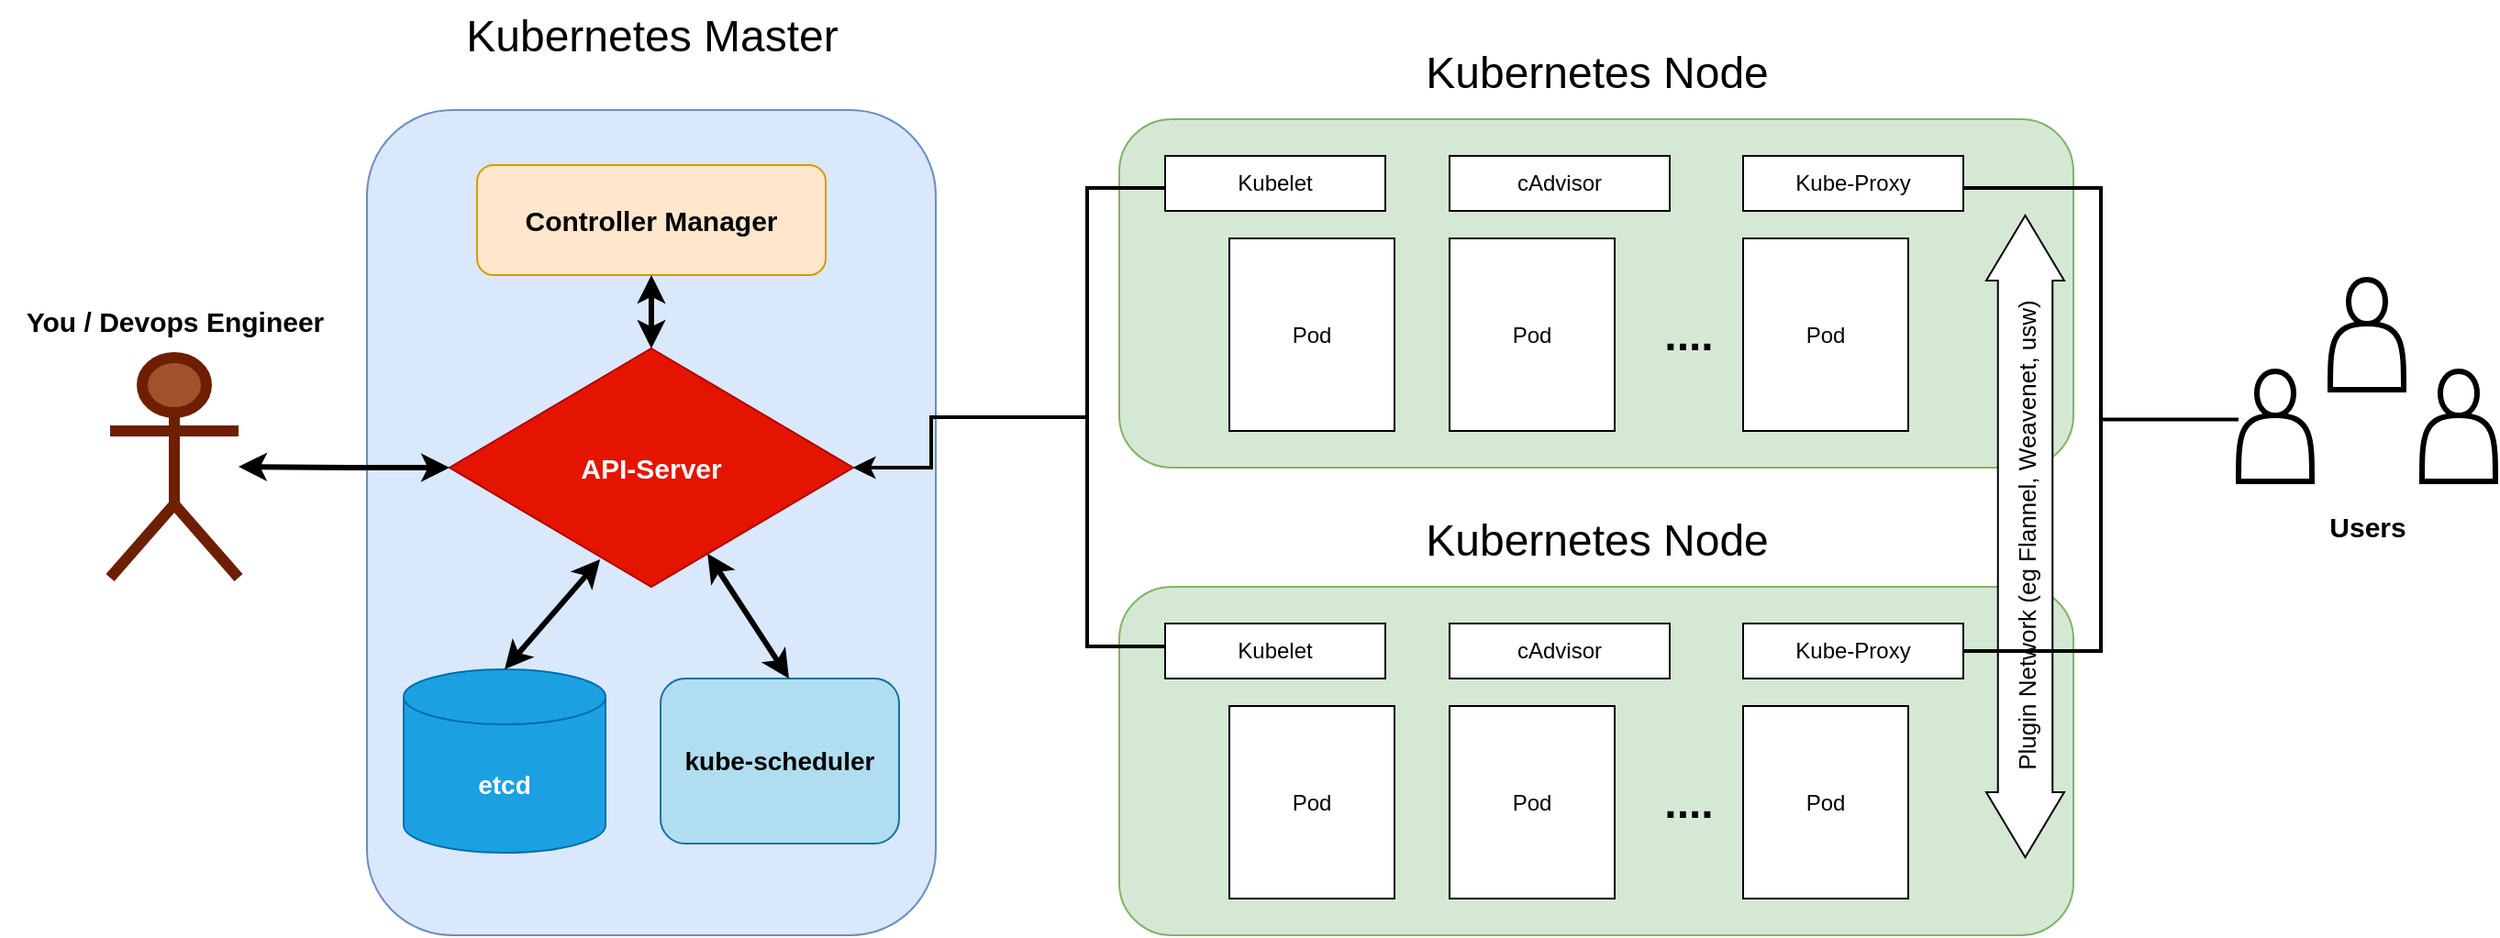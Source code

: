 <mxfile version="24.6.4" type="github">
  <diagram name="Sayfa -1" id="U_4Pkl_7rX-sTnU0dOA7">
    <mxGraphModel dx="1434" dy="786" grid="1" gridSize="10" guides="1" tooltips="1" connect="1" arrows="1" fold="1" page="1" pageScale="1" pageWidth="827" pageHeight="1169" math="0" shadow="0">
      <root>
        <mxCell id="0" />
        <mxCell id="1" parent="0" />
        <mxCell id="vOI9cqr_EnJIPSs-Lxci-1" value="" style="rounded=1;whiteSpace=wrap;html=1;fillColor=#dae8fc;strokeColor=#6c8ebf;" vertex="1" parent="1">
          <mxGeometry x="240" y="110" width="310" height="450" as="geometry" />
        </mxCell>
        <mxCell id="vOI9cqr_EnJIPSs-Lxci-3" value="&lt;font style=&quot;font-size: 24px;&quot;&gt;Kubernetes Master&lt;/font&gt;" style="text;html=1;align=center;verticalAlign=middle;resizable=0;points=[];autosize=1;strokeColor=none;fillColor=none;strokeWidth=6;" vertex="1" parent="1">
          <mxGeometry x="280" y="50" width="230" height="40" as="geometry" />
        </mxCell>
        <mxCell id="vOI9cqr_EnJIPSs-Lxci-5" value="&lt;font style=&quot;font-size: 14px;&quot;&gt;&lt;b&gt;etcd&lt;/b&gt;&lt;/font&gt;" style="shape=cylinder3;whiteSpace=wrap;html=1;boundedLbl=1;backgroundOutline=1;size=15;fillColor=#1ba1e2;fontColor=#ffffff;strokeColor=#006EAF;" vertex="1" parent="1">
          <mxGeometry x="260" y="415" width="110" height="100" as="geometry" />
        </mxCell>
        <mxCell id="vOI9cqr_EnJIPSs-Lxci-6" value="&lt;font style=&quot;font-size: 14px;&quot;&gt;&lt;b&gt;kube-scheduler&lt;/b&gt;&lt;/font&gt;" style="rounded=1;whiteSpace=wrap;html=1;fillColor=#b1ddf0;strokeColor=#10739e;" vertex="1" parent="1">
          <mxGeometry x="400" y="420" width="130" height="90" as="geometry" />
        </mxCell>
        <mxCell id="vOI9cqr_EnJIPSs-Lxci-7" value="&lt;font style=&quot;font-size: 15px;&quot;&gt;&lt;b&gt;API-Server&lt;/b&gt;&lt;/font&gt;" style="rhombus;whiteSpace=wrap;html=1;fillColor=#e51400;fontColor=#ffffff;strokeColor=#B20000;" vertex="1" parent="1">
          <mxGeometry x="285" y="240" width="220" height="130" as="geometry" />
        </mxCell>
        <mxCell id="vOI9cqr_EnJIPSs-Lxci-8" value="&lt;font style=&quot;font-size: 15px;&quot;&gt;&lt;b&gt;Controller Manager&lt;/b&gt;&lt;/font&gt;" style="rounded=1;whiteSpace=wrap;html=1;fillColor=#ffe6cc;strokeColor=#d79b00;" vertex="1" parent="1">
          <mxGeometry x="300" y="140" width="190" height="60" as="geometry" />
        </mxCell>
        <mxCell id="vOI9cqr_EnJIPSs-Lxci-9" value="Actor" style="shape=umlActor;verticalLabelPosition=bottom;verticalAlign=top;html=1;outlineConnect=0;fillColor=#a0522d;fontColor=#ffffff;strokeColor=#6D1F00;strokeWidth=6;" vertex="1" parent="1">
          <mxGeometry x="100" y="245" width="70" height="120" as="geometry" />
        </mxCell>
        <mxCell id="vOI9cqr_EnJIPSs-Lxci-14" value="&lt;font style=&quot;font-size: 15px;&quot;&gt;&lt;b&gt;You / Devops Engineer&lt;/b&gt;&lt;/font&gt;" style="text;html=1;align=center;verticalAlign=middle;resizable=0;points=[];autosize=1;strokeColor=none;fillColor=none;" vertex="1" parent="1">
          <mxGeometry x="40" y="210" width="190" height="30" as="geometry" />
        </mxCell>
        <mxCell id="vOI9cqr_EnJIPSs-Lxci-17" value="" style="rounded=1;whiteSpace=wrap;html=1;fillColor=#d5e8d4;strokeColor=#82b366;" vertex="1" parent="1">
          <mxGeometry x="650" y="370" width="520" height="190" as="geometry" />
        </mxCell>
        <mxCell id="vOI9cqr_EnJIPSs-Lxci-18" value="" style="endArrow=classic;startArrow=classic;html=1;rounded=0;strokeWidth=3;" edge="1" parent="1" target="vOI9cqr_EnJIPSs-Lxci-7">
          <mxGeometry width="50" height="50" relative="1" as="geometry">
            <mxPoint x="170" y="304.5" as="sourcePoint" />
            <mxPoint x="270" y="305" as="targetPoint" />
            <Array as="points">
              <mxPoint x="230" y="305" />
            </Array>
          </mxGeometry>
        </mxCell>
        <mxCell id="vOI9cqr_EnJIPSs-Lxci-21" value="" style="endArrow=classic;startArrow=classic;html=1;rounded=0;strokeWidth=3;entryX=0.373;entryY=0.885;entryDx=0;entryDy=0;entryPerimeter=0;exitX=0.5;exitY=0;exitDx=0;exitDy=0;exitPerimeter=0;" edge="1" parent="1" source="vOI9cqr_EnJIPSs-Lxci-5" target="vOI9cqr_EnJIPSs-Lxci-7">
          <mxGeometry width="50" height="50" relative="1" as="geometry">
            <mxPoint x="313" y="411.996" as="sourcePoint" />
            <mxPoint x="363" y="355.742" as="targetPoint" />
          </mxGeometry>
        </mxCell>
        <mxCell id="vOI9cqr_EnJIPSs-Lxci-22" value="&lt;font style=&quot;font-size: 24px;&quot;&gt;Kubernetes Node&lt;/font&gt;" style="text;html=1;align=center;verticalAlign=middle;resizable=0;points=[];autosize=1;strokeColor=none;fillColor=none;strokeWidth=6;" vertex="1" parent="1">
          <mxGeometry x="805" y="325" width="210" height="40" as="geometry" />
        </mxCell>
        <mxCell id="vOI9cqr_EnJIPSs-Lxci-23" value="Pod" style="rounded=0;whiteSpace=wrap;html=1;" vertex="1" parent="1">
          <mxGeometry x="710" y="435" width="90" height="105" as="geometry" />
        </mxCell>
        <mxCell id="vOI9cqr_EnJIPSs-Lxci-24" value="Pod" style="rounded=0;whiteSpace=wrap;html=1;" vertex="1" parent="1">
          <mxGeometry x="830" y="435" width="90" height="105" as="geometry" />
        </mxCell>
        <mxCell id="vOI9cqr_EnJIPSs-Lxci-25" value="Pod" style="rounded=0;whiteSpace=wrap;html=1;" vertex="1" parent="1">
          <mxGeometry x="990" y="435" width="90" height="105" as="geometry" />
        </mxCell>
        <mxCell id="vOI9cqr_EnJIPSs-Lxci-26" value="...." style="text;strokeColor=none;fillColor=none;html=1;fontSize=24;fontStyle=1;verticalAlign=middle;align=center;" vertex="1" parent="1">
          <mxGeometry x="910" y="467.5" width="100" height="40" as="geometry" />
        </mxCell>
        <mxCell id="vOI9cqr_EnJIPSs-Lxci-27" value="Kubelet" style="rounded=0;whiteSpace=wrap;html=1;" vertex="1" parent="1">
          <mxGeometry x="675" y="390" width="120" height="30" as="geometry" />
        </mxCell>
        <mxCell id="vOI9cqr_EnJIPSs-Lxci-28" value="cAdvisor" style="rounded=0;whiteSpace=wrap;html=1;" vertex="1" parent="1">
          <mxGeometry x="830" y="390" width="120" height="30" as="geometry" />
        </mxCell>
        <mxCell id="vOI9cqr_EnJIPSs-Lxci-29" value="Kube-Proxy" style="rounded=0;whiteSpace=wrap;html=1;" vertex="1" parent="1">
          <mxGeometry x="990" y="390" width="120" height="30" as="geometry" />
        </mxCell>
        <mxCell id="vOI9cqr_EnJIPSs-Lxci-30" value="" style="rounded=1;whiteSpace=wrap;html=1;fillColor=#d5e8d4;strokeColor=#82b366;" vertex="1" parent="1">
          <mxGeometry x="650" y="115" width="520" height="190" as="geometry" />
        </mxCell>
        <mxCell id="vOI9cqr_EnJIPSs-Lxci-31" value="&lt;font style=&quot;font-size: 24px;&quot;&gt;Kubernetes Node&lt;/font&gt;" style="text;html=1;align=center;verticalAlign=middle;resizable=0;points=[];autosize=1;strokeColor=none;fillColor=none;strokeWidth=6;" vertex="1" parent="1">
          <mxGeometry x="805" y="70" width="210" height="40" as="geometry" />
        </mxCell>
        <mxCell id="vOI9cqr_EnJIPSs-Lxci-32" value="Pod" style="rounded=0;whiteSpace=wrap;html=1;" vertex="1" parent="1">
          <mxGeometry x="710" y="180" width="90" height="105" as="geometry" />
        </mxCell>
        <mxCell id="vOI9cqr_EnJIPSs-Lxci-33" value="Pod" style="rounded=0;whiteSpace=wrap;html=1;" vertex="1" parent="1">
          <mxGeometry x="830" y="180" width="90" height="105" as="geometry" />
        </mxCell>
        <mxCell id="vOI9cqr_EnJIPSs-Lxci-34" value="Pod" style="rounded=0;whiteSpace=wrap;html=1;" vertex="1" parent="1">
          <mxGeometry x="990" y="180" width="90" height="105" as="geometry" />
        </mxCell>
        <mxCell id="vOI9cqr_EnJIPSs-Lxci-35" value="...." style="text;strokeColor=none;fillColor=none;html=1;fontSize=24;fontStyle=1;verticalAlign=middle;align=center;" vertex="1" parent="1">
          <mxGeometry x="910" y="212.5" width="100" height="40" as="geometry" />
        </mxCell>
        <mxCell id="vOI9cqr_EnJIPSs-Lxci-36" value="Kubelet" style="rounded=0;whiteSpace=wrap;html=1;" vertex="1" parent="1">
          <mxGeometry x="675" y="135" width="120" height="30" as="geometry" />
        </mxCell>
        <mxCell id="vOI9cqr_EnJIPSs-Lxci-37" value="cAdvisor" style="rounded=0;whiteSpace=wrap;html=1;" vertex="1" parent="1">
          <mxGeometry x="830" y="135" width="120" height="30" as="geometry" />
        </mxCell>
        <mxCell id="vOI9cqr_EnJIPSs-Lxci-38" value="Kube-Proxy" style="rounded=0;whiteSpace=wrap;html=1;" vertex="1" parent="1">
          <mxGeometry x="990" y="135" width="120" height="30" as="geometry" />
        </mxCell>
        <mxCell id="vOI9cqr_EnJIPSs-Lxci-44" value="" style="shape=actor;whiteSpace=wrap;html=1;strokeWidth=3;" vertex="1" parent="1">
          <mxGeometry x="1260" y="252.5" width="40" height="60" as="geometry" />
        </mxCell>
        <mxCell id="vOI9cqr_EnJIPSs-Lxci-45" value="" style="shape=actor;whiteSpace=wrap;html=1;strokeWidth=3;" vertex="1" parent="1">
          <mxGeometry x="1360" y="252.5" width="40" height="60" as="geometry" />
        </mxCell>
        <mxCell id="vOI9cqr_EnJIPSs-Lxci-46" value="" style="shape=actor;whiteSpace=wrap;html=1;strokeWidth=3;" vertex="1" parent="1">
          <mxGeometry x="1310" y="202.5" width="40" height="60" as="geometry" />
        </mxCell>
        <mxCell id="vOI9cqr_EnJIPSs-Lxci-47" value="&lt;font style=&quot;font-size: 15px;&quot;&gt;Users&lt;/font&gt;" style="text;strokeColor=none;fillColor=none;html=1;fontSize=24;fontStyle=1;verticalAlign=middle;align=center;" vertex="1" parent="1">
          <mxGeometry x="1280" y="315" width="100" height="40" as="geometry" />
        </mxCell>
        <mxCell id="vOI9cqr_EnJIPSs-Lxci-53" value="" style="endArrow=classic;startArrow=classic;html=1;rounded=0;strokeWidth=3;exitX=0.5;exitY=0;exitDx=0;exitDy=0;entryX=0.5;entryY=1;entryDx=0;entryDy=0;" edge="1" parent="1" source="vOI9cqr_EnJIPSs-Lxci-7" target="vOI9cqr_EnJIPSs-Lxci-8">
          <mxGeometry width="50" height="50" relative="1" as="geometry">
            <mxPoint x="364" y="238.126" as="sourcePoint" />
            <mxPoint x="414" y="181.872" as="targetPoint" />
          </mxGeometry>
        </mxCell>
        <mxCell id="vOI9cqr_EnJIPSs-Lxci-54" value="" style="endArrow=classic;startArrow=classic;html=1;rounded=0;strokeWidth=3;" edge="1" parent="1" target="vOI9cqr_EnJIPSs-Lxci-7">
          <mxGeometry width="50" height="50" relative="1" as="geometry">
            <mxPoint x="470" y="419.996" as="sourcePoint" />
            <mxPoint x="519" y="365" as="targetPoint" />
          </mxGeometry>
        </mxCell>
        <mxCell id="vOI9cqr_EnJIPSs-Lxci-56" style="edgeStyle=orthogonalEdgeStyle;rounded=0;orthogonalLoop=1;jettySize=auto;html=1;entryX=1;entryY=0.5;entryDx=0;entryDy=0;" edge="1" parent="1" source="vOI9cqr_EnJIPSs-Lxci-55" target="vOI9cqr_EnJIPSs-Lxci-7">
          <mxGeometry relative="1" as="geometry" />
        </mxCell>
        <mxCell id="vOI9cqr_EnJIPSs-Lxci-59" value="" style="edgeStyle=orthogonalEdgeStyle;rounded=0;orthogonalLoop=1;jettySize=auto;html=1;strokeWidth=2;" edge="1" parent="1" source="vOI9cqr_EnJIPSs-Lxci-55" target="vOI9cqr_EnJIPSs-Lxci-7">
          <mxGeometry relative="1" as="geometry" />
        </mxCell>
        <mxCell id="vOI9cqr_EnJIPSs-Lxci-55" value="" style="strokeWidth=2;html=1;shape=mxgraph.flowchart.annotation_2;align=left;labelPosition=right;pointerEvents=1;" vertex="1" parent="1">
          <mxGeometry x="590" y="152.5" width="85" height="250" as="geometry" />
        </mxCell>
        <mxCell id="vOI9cqr_EnJIPSs-Lxci-61" value="&lt;div style=&quot;text-align: justify;&quot;&gt;&lt;span style=&quot;font-size: 13px; background-color: initial;&quot;&gt;Plugin Network (eg Flannel, Weavenet, usw)&lt;/span&gt;&lt;/div&gt;" style="html=1;shadow=0;dashed=0;align=center;verticalAlign=middle;shape=mxgraph.arrows2.twoWayArrow;dy=0.3;dx=35.5;rotation=-90;" vertex="1" parent="1">
          <mxGeometry x="968.75" y="321.25" width="350" height="42.5" as="geometry" />
        </mxCell>
        <mxCell id="vOI9cqr_EnJIPSs-Lxci-48" value="" style="strokeWidth=2;html=1;shape=mxgraph.flowchart.annotation_2;align=left;labelPosition=right;pointerEvents=1;rotation=-180;" vertex="1" parent="1">
          <mxGeometry x="1110" y="152.5" width="150" height="252.5" as="geometry" />
        </mxCell>
      </root>
    </mxGraphModel>
  </diagram>
</mxfile>
